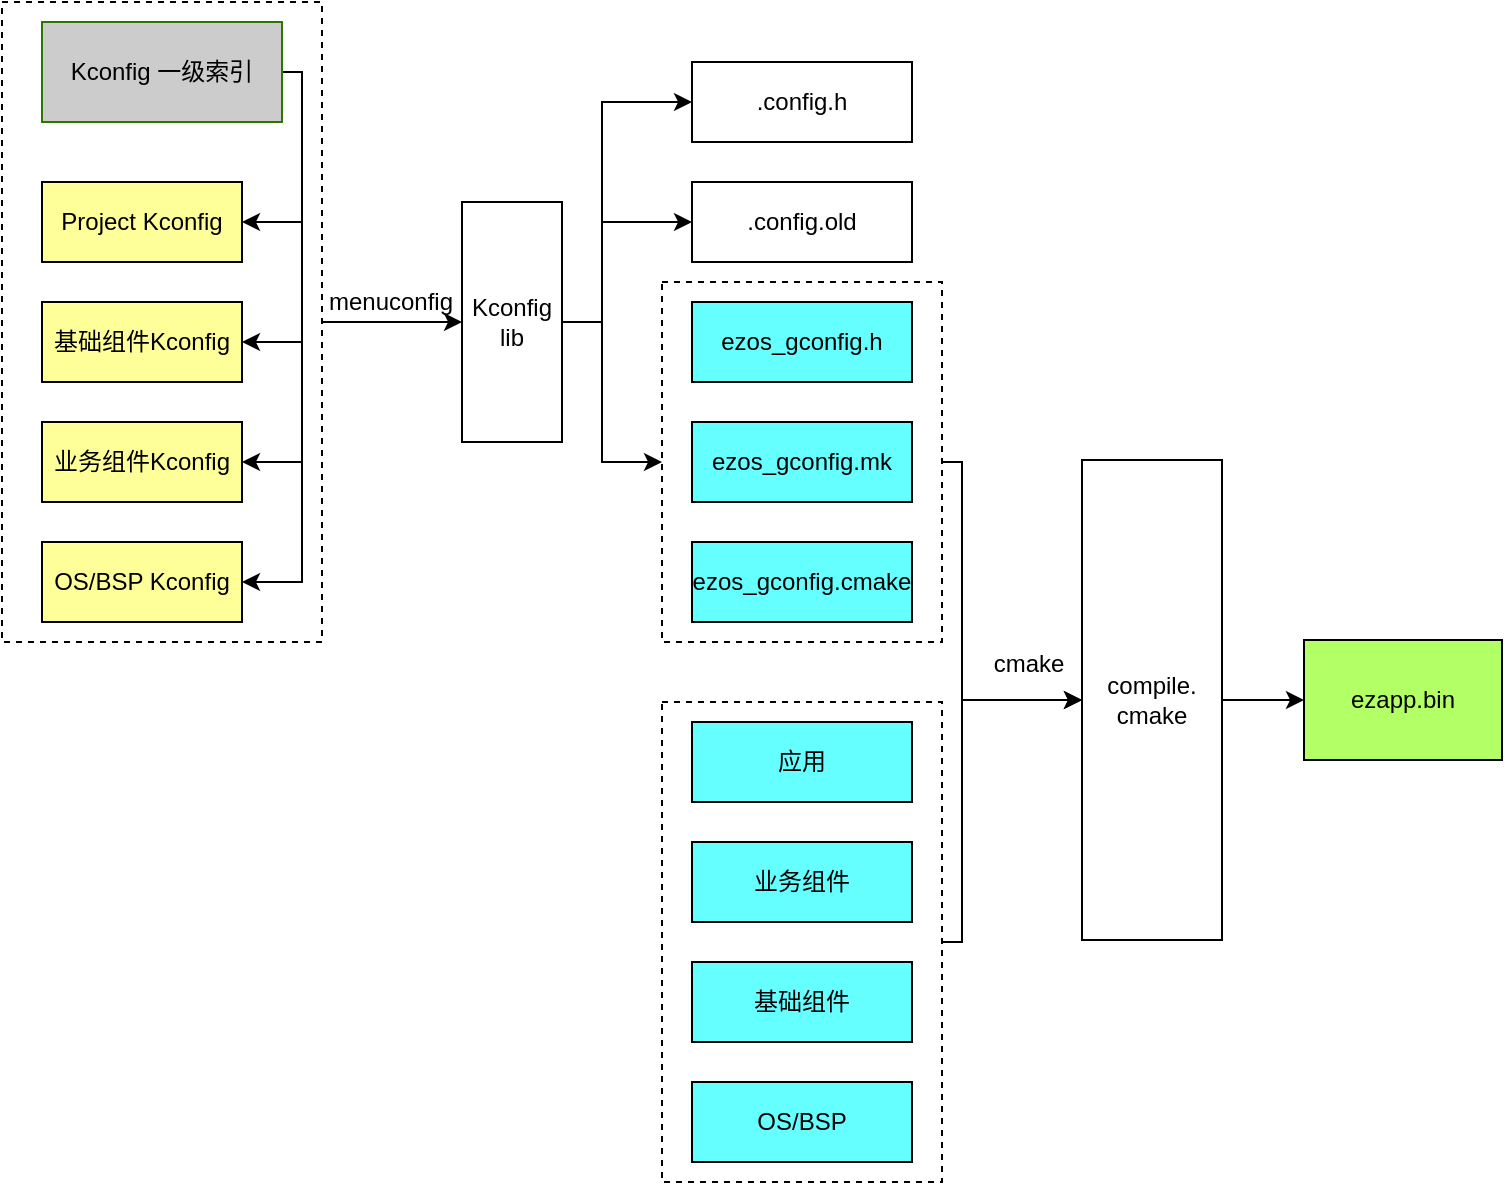 <mxfile>
    <diagram id="zHV05K24dqfnBaMb_p57" name="第 1 页">
        <mxGraphModel dx="1270" dy="917" grid="1" gridSize="10" guides="1" tooltips="1" connect="1" arrows="1" fold="1" page="1" pageScale="1" pageWidth="827" pageHeight="1169" math="0" shadow="0">
            <root>
                <mxCell id="0"/>
                <mxCell id="1" parent="0"/>
                <mxCell id="42" style="edgeStyle=orthogonalEdgeStyle;rounded=0;orthogonalLoop=1;jettySize=auto;html=1;exitX=1;exitY=0.5;exitDx=0;exitDy=0;entryX=0;entryY=0.5;entryDx=0;entryDy=0;fontColor=#000000;strokeWidth=1;" edge="1" parent="1" source="31" target="32">
                    <mxGeometry relative="1" as="geometry">
                        <Array as="points">
                            <mxPoint x="480" y="470"/>
                            <mxPoint x="480" y="349"/>
                        </Array>
                    </mxGeometry>
                </mxCell>
                <mxCell id="31" value="" style="rounded=0;whiteSpace=wrap;html=1;shadow=0;dashed=1;strokeWidth=1;" vertex="1" parent="1">
                    <mxGeometry x="330" y="350" width="140" height="240" as="geometry"/>
                </mxCell>
                <mxCell id="41" style="edgeStyle=orthogonalEdgeStyle;rounded=0;orthogonalLoop=1;jettySize=auto;html=1;exitX=1;exitY=0.5;exitDx=0;exitDy=0;entryX=0;entryY=0.5;entryDx=0;entryDy=0;fontColor=#000000;strokeWidth=1;" edge="1" parent="1" source="21" target="32">
                    <mxGeometry relative="1" as="geometry">
                        <Array as="points">
                            <mxPoint x="480" y="230"/>
                            <mxPoint x="480" y="349"/>
                        </Array>
                    </mxGeometry>
                </mxCell>
                <mxCell id="21" value="" style="rounded=0;whiteSpace=wrap;html=1;shadow=0;dashed=1;strokeWidth=1;" vertex="1" parent="1">
                    <mxGeometry x="330" y="140" width="140" height="180" as="geometry"/>
                </mxCell>
                <mxCell id="33" style="edgeStyle=elbowEdgeStyle;rounded=0;orthogonalLoop=1;jettySize=auto;html=1;exitX=1;exitY=0.5;exitDx=0;exitDy=0;fontColor=#000000;strokeWidth=1;" edge="1" parent="1" source="12" target="13">
                    <mxGeometry relative="1" as="geometry"/>
                </mxCell>
                <mxCell id="12" value="" style="rounded=0;whiteSpace=wrap;html=1;shadow=0;dashed=1;strokeWidth=1;" vertex="1" parent="1">
                    <mxGeometry width="160" height="320" as="geometry"/>
                </mxCell>
                <mxCell id="8" style="edgeStyle=elbowEdgeStyle;rounded=0;orthogonalLoop=1;jettySize=auto;html=1;exitX=1;exitY=0.5;exitDx=0;exitDy=0;entryX=1;entryY=0.5;entryDx=0;entryDy=0;strokeWidth=1;" edge="1" parent="1" source="2" target="3">
                    <mxGeometry relative="1" as="geometry">
                        <Array as="points">
                            <mxPoint x="150" y="80"/>
                        </Array>
                    </mxGeometry>
                </mxCell>
                <mxCell id="9" style="edgeStyle=elbowEdgeStyle;rounded=0;orthogonalLoop=1;jettySize=auto;html=1;exitX=1;exitY=0.5;exitDx=0;exitDy=0;entryX=1;entryY=0.5;entryDx=0;entryDy=0;strokeWidth=1;" edge="1" parent="1" source="2" target="4">
                    <mxGeometry relative="1" as="geometry">
                        <Array as="points">
                            <mxPoint x="150" y="90"/>
                            <mxPoint x="140" y="120"/>
                        </Array>
                    </mxGeometry>
                </mxCell>
                <mxCell id="10" style="edgeStyle=elbowEdgeStyle;rounded=0;orthogonalLoop=1;jettySize=auto;html=1;exitX=1;exitY=0.5;exitDx=0;exitDy=0;entryX=1;entryY=0.5;entryDx=0;entryDy=0;strokeWidth=1;" edge="1" parent="1" source="2" target="5">
                    <mxGeometry relative="1" as="geometry">
                        <Array as="points">
                            <mxPoint x="150" y="140"/>
                        </Array>
                    </mxGeometry>
                </mxCell>
                <mxCell id="11" style="edgeStyle=elbowEdgeStyle;rounded=0;orthogonalLoop=1;jettySize=auto;html=1;exitX=1;exitY=0.5;exitDx=0;exitDy=0;entryX=1;entryY=0.5;entryDx=0;entryDy=0;strokeWidth=1;" edge="1" parent="1" source="2" target="6">
                    <mxGeometry relative="1" as="geometry">
                        <Array as="points">
                            <mxPoint x="150" y="170"/>
                        </Array>
                    </mxGeometry>
                </mxCell>
                <mxCell id="2" value="Kconfig 一级索引" style="rounded=0;whiteSpace=wrap;html=1;strokeColor=#2D7600;fontColor=#000000;fillColor=#CCCCCC;strokeWidth=1;" vertex="1" parent="1">
                    <mxGeometry x="20" y="10" width="120" height="50" as="geometry"/>
                </mxCell>
                <mxCell id="3" value="Project Kconfig" style="rounded=0;whiteSpace=wrap;html=1;fillColor=#FFFF99;fontColor=#000000;strokeWidth=1;" vertex="1" parent="1">
                    <mxGeometry x="20" y="90" width="100" height="40" as="geometry"/>
                </mxCell>
                <mxCell id="4" value="基础组件Kconfig" style="rounded=0;whiteSpace=wrap;html=1;fillColor=#FFFF99;fontColor=#000000;strokeWidth=1;" vertex="1" parent="1">
                    <mxGeometry x="20" y="150" width="100" height="40" as="geometry"/>
                </mxCell>
                <mxCell id="5" value="业务组件Kconfig" style="rounded=0;whiteSpace=wrap;html=1;fillColor=#FFFF99;fontColor=#000000;strokeWidth=1;" vertex="1" parent="1">
                    <mxGeometry x="20" y="210" width="100" height="40" as="geometry"/>
                </mxCell>
                <mxCell id="6" value="OS/BSP Kconfig" style="rounded=0;whiteSpace=wrap;html=1;fillColor=#FFFF99;fontColor=#000000;strokeWidth=1;" vertex="1" parent="1">
                    <mxGeometry x="20" y="270" width="100" height="40" as="geometry"/>
                </mxCell>
                <mxCell id="24" style="edgeStyle=elbowEdgeStyle;rounded=0;orthogonalLoop=1;jettySize=auto;html=1;exitX=1;exitY=0.5;exitDx=0;exitDy=0;entryX=0;entryY=0.5;entryDx=0;entryDy=0;fontColor=#000000;strokeWidth=1;" edge="1" parent="1" source="13" target="21">
                    <mxGeometry relative="1" as="geometry">
                        <Array as="points">
                            <mxPoint x="300" y="200"/>
                        </Array>
                    </mxGeometry>
                </mxCell>
                <mxCell id="25" style="edgeStyle=elbowEdgeStyle;rounded=0;orthogonalLoop=1;jettySize=auto;html=1;exitX=1;exitY=0.5;exitDx=0;exitDy=0;entryX=0;entryY=0.5;entryDx=0;entryDy=0;fontColor=#000000;strokeWidth=1;" edge="1" parent="1" source="13" target="22">
                    <mxGeometry relative="1" as="geometry">
                        <Array as="points">
                            <mxPoint x="300" y="140"/>
                        </Array>
                    </mxGeometry>
                </mxCell>
                <mxCell id="26" style="edgeStyle=elbowEdgeStyle;rounded=0;orthogonalLoop=1;jettySize=auto;html=1;exitX=1;exitY=0.5;exitDx=0;exitDy=0;entryX=0;entryY=0.5;entryDx=0;entryDy=0;fontColor=#000000;strokeWidth=1;" edge="1" parent="1" source="13" target="23">
                    <mxGeometry relative="1" as="geometry">
                        <Array as="points">
                            <mxPoint x="300" y="110"/>
                        </Array>
                    </mxGeometry>
                </mxCell>
                <mxCell id="13" value="Kconfig&lt;br&gt;lib" style="rounded=0;whiteSpace=wrap;html=1;shadow=0;fontColor=#000000;strokeWidth=1;" vertex="1" parent="1">
                    <mxGeometry x="230" y="100" width="50" height="120" as="geometry"/>
                </mxCell>
                <mxCell id="16" value="menuconfig" style="text;html=1;align=center;verticalAlign=middle;resizable=0;points=[];autosize=1;strokeColor=none;fontColor=#000000;strokeWidth=1;" vertex="1" parent="1">
                    <mxGeometry x="154" y="140" width="80" height="20" as="geometry"/>
                </mxCell>
                <mxCell id="18" value="ezos_gconfig.h" style="rounded=0;whiteSpace=wrap;html=1;fillColor=#66FFFF;fontColor=#000000;strokeWidth=1;" vertex="1" parent="1">
                    <mxGeometry x="345" y="150" width="110" height="40" as="geometry"/>
                </mxCell>
                <mxCell id="19" value="ezos_gconfig.mk" style="rounded=0;whiteSpace=wrap;html=1;fillColor=#66FFFF;fontColor=#000000;strokeWidth=1;" vertex="1" parent="1">
                    <mxGeometry x="345" y="210" width="110" height="40" as="geometry"/>
                </mxCell>
                <mxCell id="20" value="ezos_gconfig.cmake" style="rounded=0;whiteSpace=wrap;html=1;fillColor=#66FFFF;fontColor=#000000;strokeWidth=1;" vertex="1" parent="1">
                    <mxGeometry x="345" y="270" width="110" height="40" as="geometry"/>
                </mxCell>
                <mxCell id="22" value=".config.old" style="rounded=0;whiteSpace=wrap;html=1;strokeWidth=1;" vertex="1" parent="1">
                    <mxGeometry x="345" y="90" width="110" height="40" as="geometry"/>
                </mxCell>
                <mxCell id="23" value=".config.h" style="rounded=0;whiteSpace=wrap;html=1;strokeWidth=1;" vertex="1" parent="1">
                    <mxGeometry x="345" y="30" width="110" height="40" as="geometry"/>
                </mxCell>
                <mxCell id="27" value="应用" style="rounded=0;whiteSpace=wrap;html=1;fillColor=#66FFFF;fontColor=#000000;strokeWidth=1;" vertex="1" parent="1">
                    <mxGeometry x="345" y="360" width="110" height="40" as="geometry"/>
                </mxCell>
                <mxCell id="28" value="业务组件" style="rounded=0;whiteSpace=wrap;html=1;fillColor=#66FFFF;fontColor=#000000;strokeWidth=1;" vertex="1" parent="1">
                    <mxGeometry x="345" y="420" width="110" height="40" as="geometry"/>
                </mxCell>
                <mxCell id="29" value="基础组件" style="rounded=0;whiteSpace=wrap;html=1;fillColor=#66FFFF;fontColor=#000000;strokeWidth=1;" vertex="1" parent="1">
                    <mxGeometry x="345" y="480" width="110" height="40" as="geometry"/>
                </mxCell>
                <mxCell id="30" value="OS/BSP" style="rounded=0;whiteSpace=wrap;html=1;fillColor=#66FFFF;fontColor=#000000;strokeWidth=1;" vertex="1" parent="1">
                    <mxGeometry x="345" y="540" width="110" height="40" as="geometry"/>
                </mxCell>
                <mxCell id="39" style="edgeStyle=orthogonalEdgeStyle;rounded=0;orthogonalLoop=1;jettySize=auto;html=1;exitX=1;exitY=0.5;exitDx=0;exitDy=0;entryX=0;entryY=0.5;entryDx=0;entryDy=0;fontColor=#000000;strokeWidth=1;" edge="1" parent="1" source="32" target="38">
                    <mxGeometry relative="1" as="geometry"/>
                </mxCell>
                <mxCell id="32" value="compile.&lt;br&gt;cmake" style="rounded=0;html=1;shadow=0;whiteSpace=wrap;fontColor=#000000;strokeWidth=1;" vertex="1" parent="1">
                    <mxGeometry x="540" y="229" width="70" height="240" as="geometry"/>
                </mxCell>
                <mxCell id="37" value="cmake" style="text;html=1;align=center;verticalAlign=middle;resizable=0;points=[];autosize=1;strokeColor=none;fontColor=#000000;strokeWidth=1;" vertex="1" parent="1">
                    <mxGeometry x="488" y="321" width="50" height="20" as="geometry"/>
                </mxCell>
                <mxCell id="38" value="ezapp.bin" style="rounded=0;whiteSpace=wrap;html=1;shadow=0;fontColor=#000000;fillColor=#B3FF66;strokeWidth=1;" vertex="1" parent="1">
                    <mxGeometry x="651" y="319" width="99" height="60" as="geometry"/>
                </mxCell>
            </root>
        </mxGraphModel>
    </diagram>
</mxfile>